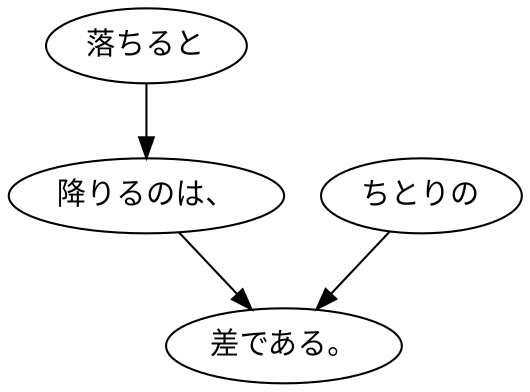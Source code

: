 digraph graph4102 {
	node0 [label="落ちると"];
	node1 [label="降りるのは、"];
	node2 [label="ちとりの"];
	node3 [label="差である。"];
	node0 -> node1;
	node1 -> node3;
	node2 -> node3;
}
